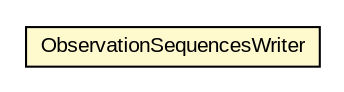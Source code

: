 #!/usr/local/bin/dot
#
# Class diagram 
# Generated by UMLGraph version 5.3 (http://www.umlgraph.org/)
#

digraph G {
	edge [fontname="arial",fontsize=10,labelfontname="arial",labelfontsize=10];
	node [fontname="arial",fontsize=10,shape=plaintext];
	nodesep=0.25;
	ranksep=0.5;
	// be.ac.ulg.montefiore.run.jahmm.io.ObservationSequencesWriter
	c84217 [label=<<table title="be.ac.ulg.montefiore.run.jahmm.io.ObservationSequencesWriter" border="0" cellborder="1" cellspacing="0" cellpadding="2" port="p" bgcolor="lemonChiffon" href="./ObservationSequencesWriter.html">
		<tr><td><table border="0" cellspacing="0" cellpadding="1">
<tr><td align="center" balign="center"> ObservationSequencesWriter </td></tr>
		</table></td></tr>
		</table>>, fontname="arial", fontcolor="black", fontsize=10.0];
}

